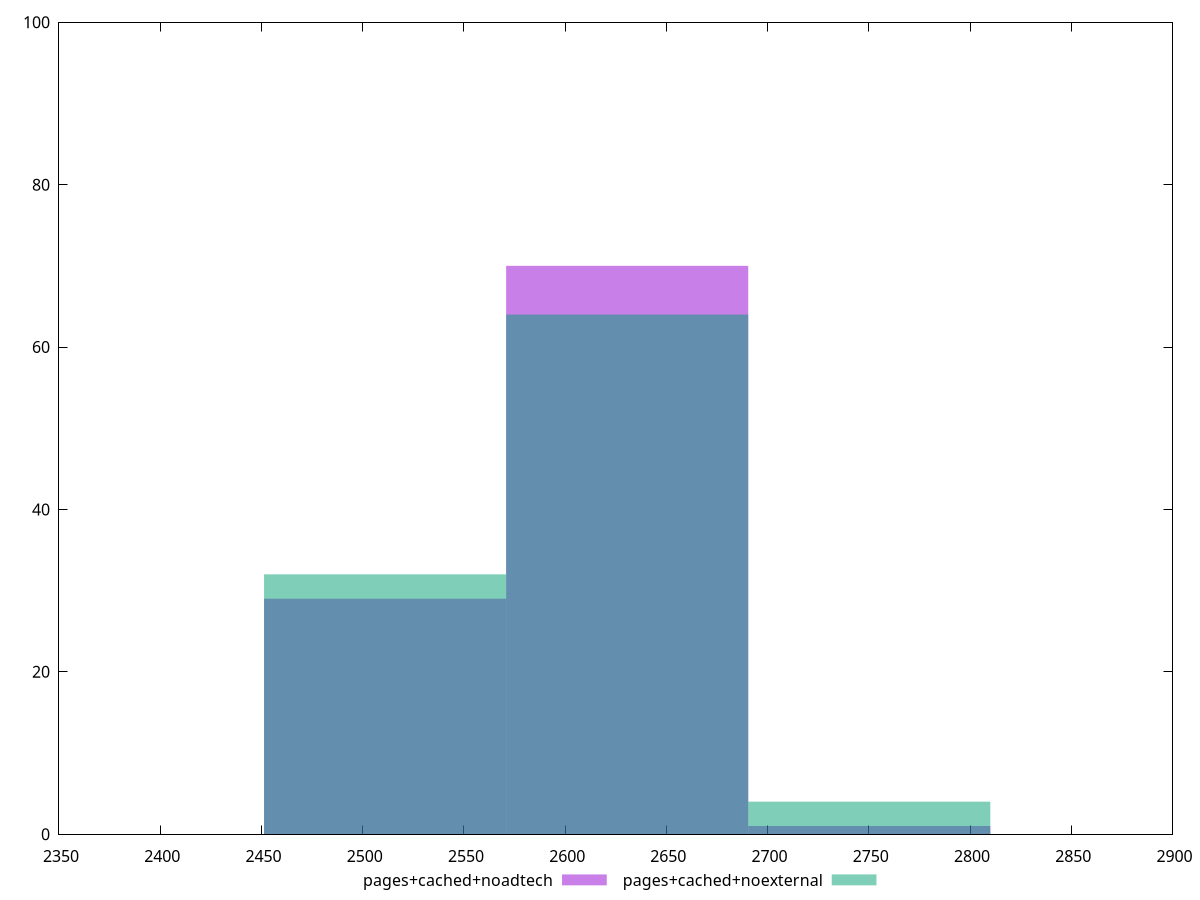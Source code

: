 reset
set terminal svg size 640, 500 enhanced background rgb 'white'
set output "report_00007_2020-12-11T15:55:29.892Z/speed-index/comparison/histogram/4_vs_5.svg"

$pagesCachedNoadtech <<EOF
2630.6496012768143 70
2511.0746194005956 29
2750.224583153033 1
EOF

$pagesCachedNoexternal <<EOF
2511.0746194005956 32
2630.6496012768143 64
2750.224583153033 4
EOF

set key outside below
set boxwidth 119.57498187621883
set yrange [0:100]
set style fill transparent solid 0.5 noborder

plot \
  $pagesCachedNoadtech title "pages+cached+noadtech" with boxes, \
  $pagesCachedNoexternal title "pages+cached+noexternal" with boxes, \


reset